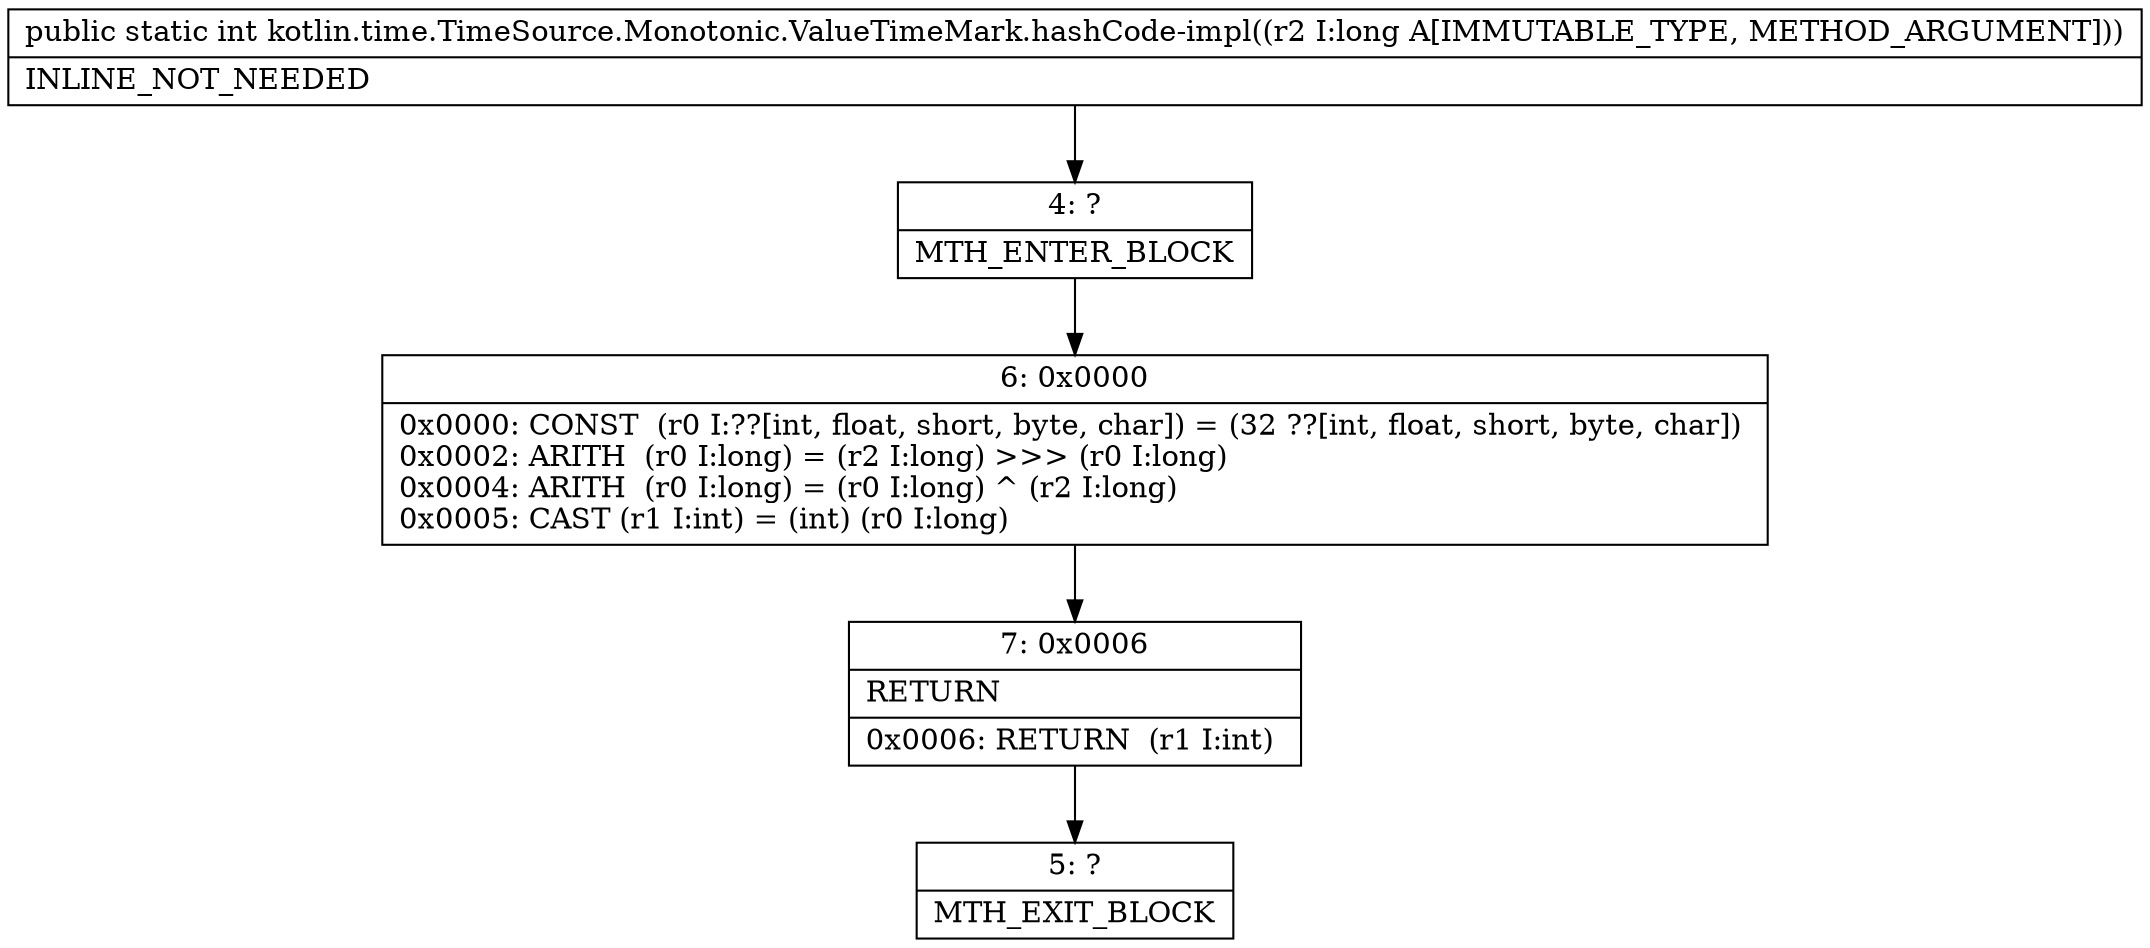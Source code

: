 digraph "CFG forkotlin.time.TimeSource.Monotonic.ValueTimeMark.hashCode\-impl(J)I" {
Node_4 [shape=record,label="{4\:\ ?|MTH_ENTER_BLOCK\l}"];
Node_6 [shape=record,label="{6\:\ 0x0000|0x0000: CONST  (r0 I:??[int, float, short, byte, char]) = (32 ??[int, float, short, byte, char]) \l0x0002: ARITH  (r0 I:long) = (r2 I:long) \>\>\> (r0 I:long) \l0x0004: ARITH  (r0 I:long) = (r0 I:long) ^ (r2 I:long) \l0x0005: CAST (r1 I:int) = (int) (r0 I:long) \l}"];
Node_7 [shape=record,label="{7\:\ 0x0006|RETURN\l|0x0006: RETURN  (r1 I:int) \l}"];
Node_5 [shape=record,label="{5\:\ ?|MTH_EXIT_BLOCK\l}"];
MethodNode[shape=record,label="{public static int kotlin.time.TimeSource.Monotonic.ValueTimeMark.hashCode\-impl((r2 I:long A[IMMUTABLE_TYPE, METHOD_ARGUMENT]))  | INLINE_NOT_NEEDED\l}"];
MethodNode -> Node_4;Node_4 -> Node_6;
Node_6 -> Node_7;
Node_7 -> Node_5;
}

